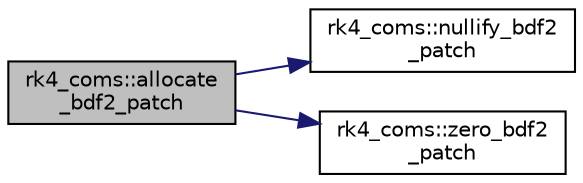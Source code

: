 digraph "rk4_coms::allocate_bdf2_patch"
{
 // LATEX_PDF_SIZE
  edge [fontname="Helvetica",fontsize="10",labelfontname="Helvetica",labelfontsize="10"];
  node [fontname="Helvetica",fontsize="10",shape=record];
  rankdir="LR";
  Node1 [label="rk4_coms::allocate\l_bdf2_patch",height=0.2,width=0.4,color="black", fillcolor="grey75", style="filled", fontcolor="black",tooltip=" "];
  Node1 -> Node2 [color="midnightblue",fontsize="10",style="solid",fontname="Helvetica"];
  Node2 [label="rk4_coms::nullify_bdf2\l_patch",height=0.2,width=0.4,color="black", fillcolor="white", style="filled",URL="$namespacerk4__coms.html#a22f63b46db00ae302b1ae688abecc22d",tooltip=" "];
  Node1 -> Node3 [color="midnightblue",fontsize="10",style="solid",fontname="Helvetica"];
  Node3 [label="rk4_coms::zero_bdf2\l_patch",height=0.2,width=0.4,color="black", fillcolor="white", style="filled",URL="$namespacerk4__coms.html#a4dc0257365f3ec4614c2e41451517e28",tooltip=" "];
}
